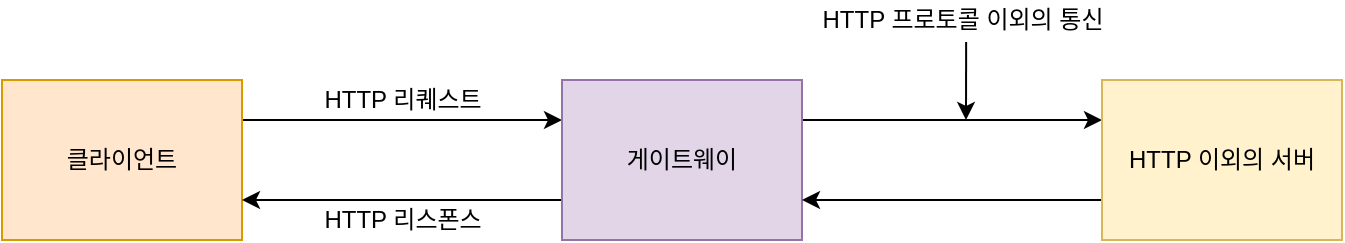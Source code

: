 <mxfile version="16.1.0" type="github">
  <diagram id="CWL2jb8ki4yPNJSmUnaq" name="Page-1">
    <mxGraphModel dx="1422" dy="794" grid="1" gridSize="10" guides="1" tooltips="1" connect="1" arrows="1" fold="1" page="1" pageScale="1" pageWidth="827" pageHeight="1169" math="0" shadow="0">
      <root>
        <mxCell id="0" />
        <mxCell id="1" parent="0" />
        <mxCell id="oxDBfI-I0IamP0c3UvaX-2" style="edgeStyle=orthogonalEdgeStyle;rounded=0;orthogonalLoop=1;jettySize=auto;html=1;exitX=1;exitY=0.25;exitDx=0;exitDy=0;" edge="1" parent="1" source="oxDBfI-I0IamP0c3UvaX-1" target="oxDBfI-I0IamP0c3UvaX-3">
          <mxGeometry relative="1" as="geometry">
            <mxPoint x="400" y="300" as="targetPoint" />
            <Array as="points">
              <mxPoint x="330" y="300" />
              <mxPoint x="330" y="300" />
            </Array>
          </mxGeometry>
        </mxCell>
        <mxCell id="oxDBfI-I0IamP0c3UvaX-1" value="클라이언트" style="rounded=0;whiteSpace=wrap;html=1;fillColor=#ffe6cc;strokeColor=#d79b00;" vertex="1" parent="1">
          <mxGeometry x="120" y="280" width="120" height="80" as="geometry" />
        </mxCell>
        <mxCell id="oxDBfI-I0IamP0c3UvaX-4" style="edgeStyle=orthogonalEdgeStyle;rounded=0;orthogonalLoop=1;jettySize=auto;html=1;exitX=1;exitY=0.25;exitDx=0;exitDy=0;" edge="1" parent="1" source="oxDBfI-I0IamP0c3UvaX-3">
          <mxGeometry relative="1" as="geometry">
            <mxPoint x="670" y="300" as="targetPoint" />
          </mxGeometry>
        </mxCell>
        <mxCell id="oxDBfI-I0IamP0c3UvaX-7" style="edgeStyle=orthogonalEdgeStyle;rounded=0;orthogonalLoop=1;jettySize=auto;html=1;exitX=0;exitY=0.75;exitDx=0;exitDy=0;entryX=1;entryY=0.75;entryDx=0;entryDy=0;" edge="1" parent="1" source="oxDBfI-I0IamP0c3UvaX-3" target="oxDBfI-I0IamP0c3UvaX-1">
          <mxGeometry relative="1" as="geometry" />
        </mxCell>
        <mxCell id="oxDBfI-I0IamP0c3UvaX-3" value="게이트웨이" style="rounded=0;whiteSpace=wrap;html=1;fillColor=#e1d5e7;strokeColor=#9673a6;" vertex="1" parent="1">
          <mxGeometry x="400" y="280" width="120" height="80" as="geometry" />
        </mxCell>
        <mxCell id="oxDBfI-I0IamP0c3UvaX-6" style="edgeStyle=orthogonalEdgeStyle;rounded=0;orthogonalLoop=1;jettySize=auto;html=1;exitX=0;exitY=0.75;exitDx=0;exitDy=0;entryX=1;entryY=0.75;entryDx=0;entryDy=0;" edge="1" parent="1" source="oxDBfI-I0IamP0c3UvaX-5" target="oxDBfI-I0IamP0c3UvaX-3">
          <mxGeometry relative="1" as="geometry" />
        </mxCell>
        <mxCell id="oxDBfI-I0IamP0c3UvaX-5" value="HTTP 이외의 서버" style="rounded=0;whiteSpace=wrap;html=1;fillColor=#fff2cc;strokeColor=#d6b656;" vertex="1" parent="1">
          <mxGeometry x="670" y="280" width="120" height="80" as="geometry" />
        </mxCell>
        <mxCell id="oxDBfI-I0IamP0c3UvaX-8" value="HTTP 리퀘스트" style="text;html=1;align=center;verticalAlign=middle;resizable=0;points=[];autosize=1;strokeColor=none;fillColor=none;" vertex="1" parent="1">
          <mxGeometry x="270" y="280" width="100" height="20" as="geometry" />
        </mxCell>
        <mxCell id="oxDBfI-I0IamP0c3UvaX-9" value="HTTP 리스폰스" style="text;html=1;align=center;verticalAlign=middle;resizable=0;points=[];autosize=1;strokeColor=none;fillColor=none;" vertex="1" parent="1">
          <mxGeometry x="270" y="340" width="100" height="20" as="geometry" />
        </mxCell>
        <mxCell id="oxDBfI-I0IamP0c3UvaX-10" value="HTTP 프로토콜 이외의 통신" style="text;html=1;align=center;verticalAlign=middle;resizable=0;points=[];autosize=1;strokeColor=none;fillColor=none;" vertex="1" parent="1">
          <mxGeometry x="520" y="240" width="160" height="20" as="geometry" />
        </mxCell>
        <mxCell id="oxDBfI-I0IamP0c3UvaX-11" value="" style="endArrow=classic;html=1;rounded=0;exitX=0.513;exitY=1.05;exitDx=0;exitDy=0;exitPerimeter=0;" edge="1" parent="1" source="oxDBfI-I0IamP0c3UvaX-10">
          <mxGeometry width="50" height="50" relative="1" as="geometry">
            <mxPoint x="390" y="430" as="sourcePoint" />
            <mxPoint x="602" y="300" as="targetPoint" />
          </mxGeometry>
        </mxCell>
      </root>
    </mxGraphModel>
  </diagram>
</mxfile>
